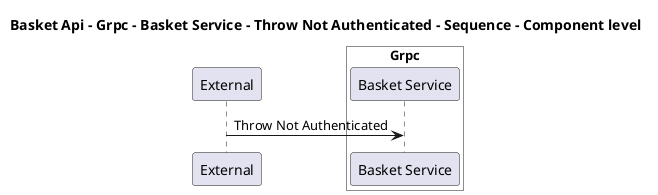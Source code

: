 @startuml

title Basket Api - Grpc - Basket Service - Throw Not Authenticated - Sequence - Component level

participant "External" as C4InterFlow.SoftwareSystems.ExternalSystem

box "Basket Api" #White
    
box "Grpc" #White
    participant "Basket Service" as dotnet.eShop.Architecture.SoftwareSystems.BasketApi.Containers.Grpc.Components.BasketService
end box

end box


C4InterFlow.SoftwareSystems.ExternalSystem -> dotnet.eShop.Architecture.SoftwareSystems.BasketApi.Containers.Grpc.Components.BasketService : Throw Not Authenticated


@enduml
